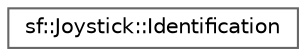 digraph "Graphical Class Hierarchy"
{
 // LATEX_PDF_SIZE
  bgcolor="transparent";
  edge [fontname=Helvetica,fontsize=10,labelfontname=Helvetica,labelfontsize=10];
  node [fontname=Helvetica,fontsize=10,shape=box,height=0.2,width=0.4];
  rankdir="LR";
  Node0 [id="Node000000",label="sf::Joystick::Identification",height=0.2,width=0.4,color="grey40", fillcolor="white", style="filled",URL="$structsf_1_1_joystick_1_1_identification.html",tooltip="Structure holding a joystick's identification."];
}
